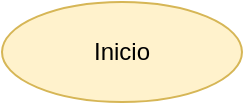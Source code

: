 <mxfile version="13.6.0" type="github"><diagram id="Q9z_VEgrVFue6c9CiJYg" name="Page-1"><mxGraphModel dx="1240" dy="689" grid="1" gridSize="10" guides="1" tooltips="1" connect="1" arrows="1" fold="1" page="1" pageScale="1" pageWidth="827" pageHeight="1169" math="0" shadow="0"><root><mxCell id="0"/><mxCell id="1" parent="0"/><mxCell id="TYiE0m2lZpTkAZDHtXwH-1" value="Inicio" style="ellipse;whiteSpace=wrap;html=1;fillColor=#fff2cc;strokeColor=#d6b656;" vertex="1" parent="1"><mxGeometry x="354" y="20" width="120" height="50" as="geometry"/></mxCell></root></mxGraphModel></diagram></mxfile>